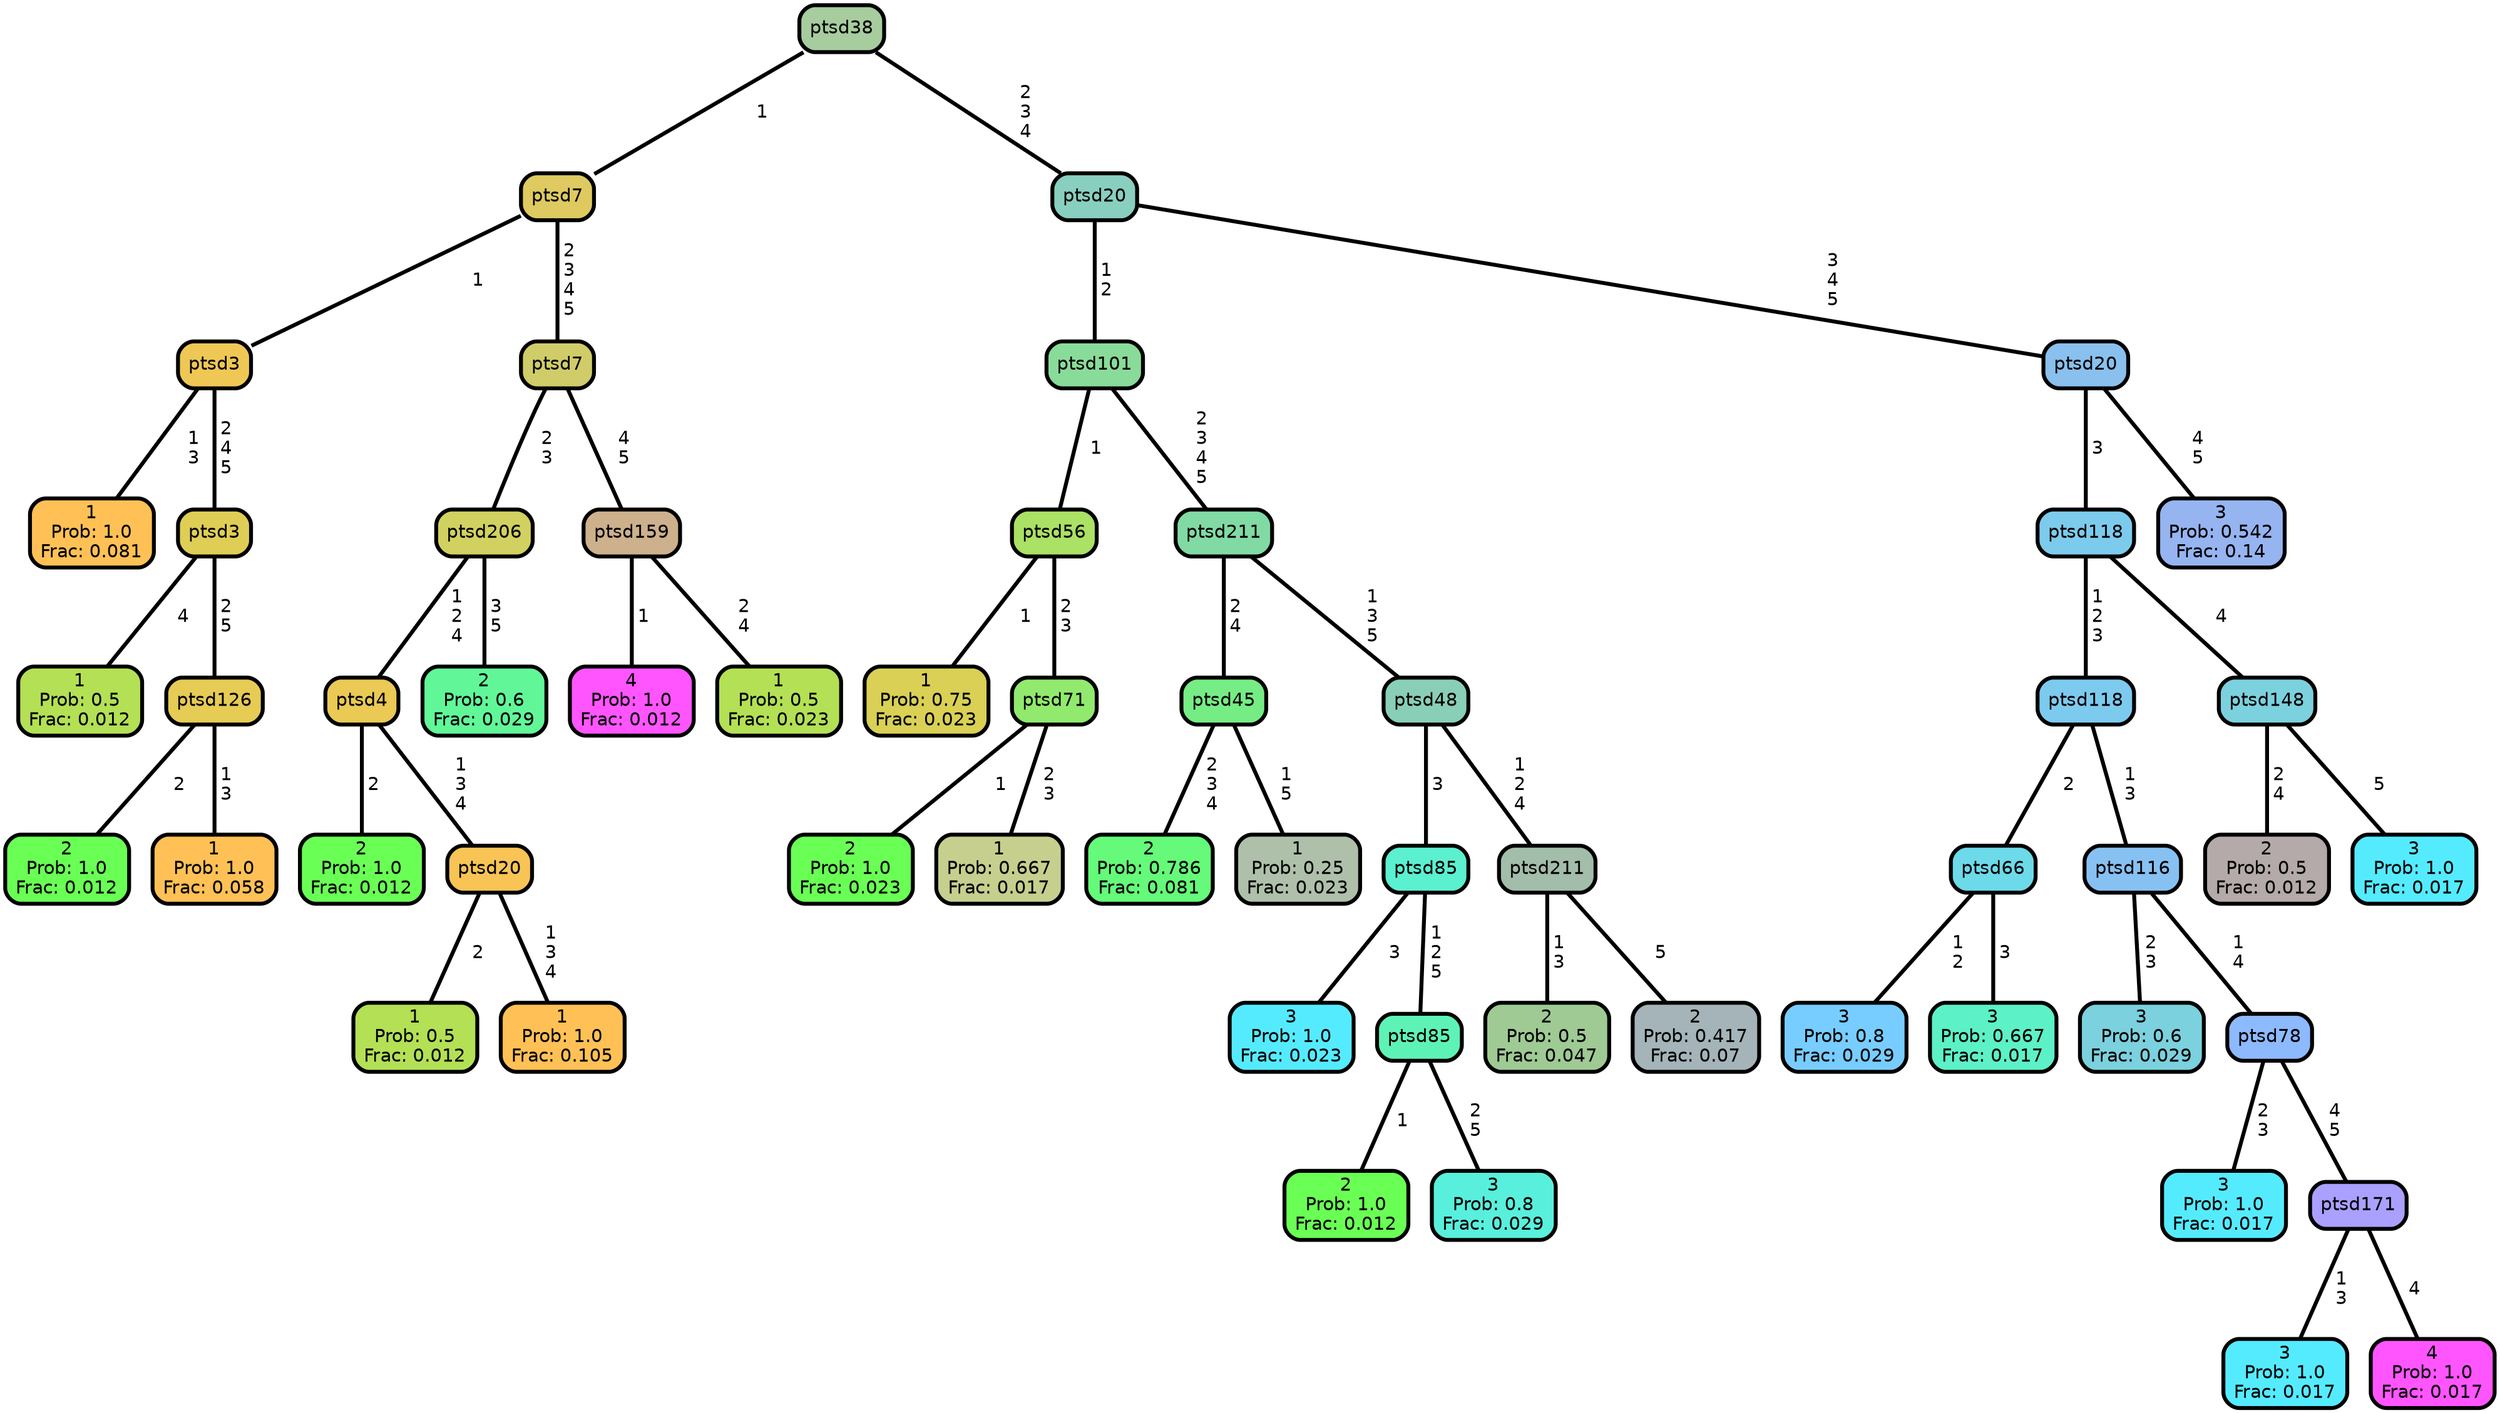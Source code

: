 graph Tree {
node [shape=box, style="filled, rounded",color="black",penwidth="3",fontcolor="black",                 fontname=helvetica] ;
graph [ranksep="0 equally", splines=straight,                 bgcolor=transparent, dpi=200] ;
edge [fontname=helvetica, color=black] ;
0 [label="1
Prob: 1.0
Frac: 0.081", fillcolor="#ffc155"] ;
1 [label="ptsd3", fillcolor="#efc755"] ;
2 [label="1
Prob: 0.5
Frac: 0.012", fillcolor="#b4e055"] ;
3 [label="ptsd3", fillcolor="#dfce55"] ;
4 [label="2
Prob: 1.0
Frac: 0.012", fillcolor="#6aff55"] ;
5 [label="ptsd126", fillcolor="#e6cb55"] ;
6 [label="1
Prob: 1.0
Frac: 0.058", fillcolor="#ffc155"] ;
7 [label="ptsd7", fillcolor="#deca60"] ;
8 [label="2
Prob: 1.0
Frac: 0.012", fillcolor="#6aff55"] ;
9 [label="ptsd4", fillcolor="#eac955"] ;
10 [label="1
Prob: 0.5
Frac: 0.012", fillcolor="#b4e055"] ;
11 [label="ptsd20", fillcolor="#f7c455"] ;
12 [label="1
Prob: 1.0
Frac: 0.105", fillcolor="#ffc155"] ;
13 [label="ptsd206", fillcolor="#d1d161"] ;
14 [label="2
Prob: 0.6
Frac: 0.029", fillcolor="#61f799"] ;
15 [label="ptsd7", fillcolor="#d0cc69"] ;
16 [label="4
Prob: 1.0
Frac: 0.012", fillcolor="#ff55ff"] ;
17 [label="ptsd159", fillcolor="#cdb18d"] ;
18 [label="1
Prob: 0.5
Frac: 0.023", fillcolor="#b4e055"] ;
19 [label="ptsd38", fillcolor="#a7cd9e"] ;
20 [label="1
Prob: 0.75
Frac: 0.023", fillcolor="#d9d055"] ;
21 [label="ptsd56", fillcolor="#abe164"] ;
22 [label="2
Prob: 1.0
Frac: 0.023", fillcolor="#6aff55"] ;
23 [label="ptsd71", fillcolor="#91ea6d"] ;
24 [label="1
Prob: 0.667
Frac: 0.017", fillcolor="#c6cf8d"] ;
25 [label="ptsd101", fillcolor="#89db99"] ;
26 [label="2
Prob: 0.786
Frac: 0.081", fillcolor="#65fa79"] ;
27 [label="ptsd45", fillcolor="#75ed84"] ;
28 [label="1
Prob: 0.25
Frac: 0.023", fillcolor="#afc0aa"] ;
29 [label="ptsd211", fillcolor="#81daa4"] ;
30 [label="3
Prob: 1.0
Frac: 0.023", fillcolor="#55ebff"] ;
31 [label="ptsd85", fillcolor="#5af0d0"] ;
32 [label="2
Prob: 1.0
Frac: 0.012", fillcolor="#6aff55"] ;
33 [label="ptsd85", fillcolor="#5ef3b6"] ;
34 [label="3
Prob: 0.8
Frac: 0.029", fillcolor="#59efdd"] ;
35 [label="ptsd48", fillcolor="#89cfb7"] ;
36 [label="2
Prob: 0.5
Frac: 0.047", fillcolor="#9fca94"] ;
37 [label="ptsd211", fillcolor="#a2bdaa"] ;
38 [label="2
Prob: 0.417
Frac: 0.07", fillcolor="#a4b4b8"] ;
39 [label="ptsd20", fillcolor="#89cfc0"] ;
40 [label="3
Prob: 0.8
Frac: 0.029", fillcolor="#77cdff"] ;
41 [label="ptsd66", fillcolor="#6cdae9"] ;
42 [label="3
Prob: 0.667
Frac: 0.017", fillcolor="#5cf1c6"] ;
43 [label="ptsd118", fillcolor="#7dcaef"] ;
44 [label="3
Prob: 0.6
Frac: 0.029", fillcolor="#7bd1dd"] ;
45 [label="ptsd116", fillcolor="#87c1f2"] ;
46 [label="3
Prob: 1.0
Frac: 0.017", fillcolor="#55ebff"] ;
47 [label="ptsd78", fillcolor="#8db9ff"] ;
48 [label="3
Prob: 1.0
Frac: 0.017", fillcolor="#55ebff"] ;
49 [label="ptsd171", fillcolor="#aaa0ff"] ;
50 [label="4
Prob: 1.0
Frac: 0.017", fillcolor="#ff55ff"] ;
51 [label="ptsd118", fillcolor="#7dcbec"] ;
52 [label="2
Prob: 0.5
Frac: 0.012", fillcolor="#b4aaaa"] ;
53 [label="ptsd148", fillcolor="#7bd1dd"] ;
54 [label="3
Prob: 1.0
Frac: 0.017", fillcolor="#55ebff"] ;
55 [label="ptsd20", fillcolor="#89c0ee"] ;
56 [label="3
Prob: 0.542
Frac: 0.14", fillcolor="#96b4f0"] ;
1 -- 0 [label=" 1\n 3",penwidth=3] ;
1 -- 3 [label=" 2\n 4\n 5",penwidth=3] ;
3 -- 2 [label=" 4",penwidth=3] ;
3 -- 5 [label=" 2\n 5",penwidth=3] ;
5 -- 4 [label=" 2",penwidth=3] ;
5 -- 6 [label=" 1\n 3",penwidth=3] ;
7 -- 1 [label=" 1",penwidth=3] ;
7 -- 15 [label=" 2\n 3\n 4\n 5",penwidth=3] ;
9 -- 8 [label=" 2",penwidth=3] ;
9 -- 11 [label=" 1\n 3\n 4",penwidth=3] ;
11 -- 10 [label=" 2",penwidth=3] ;
11 -- 12 [label=" 1\n 3\n 4",penwidth=3] ;
13 -- 9 [label=" 1\n 2\n 4",penwidth=3] ;
13 -- 14 [label=" 3\n 5",penwidth=3] ;
15 -- 13 [label=" 2\n 3",penwidth=3] ;
15 -- 17 [label=" 4\n 5",penwidth=3] ;
17 -- 16 [label=" 1",penwidth=3] ;
17 -- 18 [label=" 2\n 4",penwidth=3] ;
19 -- 7 [label=" 1",penwidth=3] ;
19 -- 39 [label=" 2\n 3\n 4",penwidth=3] ;
21 -- 20 [label=" 1",penwidth=3] ;
21 -- 23 [label=" 2\n 3",penwidth=3] ;
23 -- 22 [label=" 1",penwidth=3] ;
23 -- 24 [label=" 2\n 3",penwidth=3] ;
25 -- 21 [label=" 1",penwidth=3] ;
25 -- 29 [label=" 2\n 3\n 4\n 5",penwidth=3] ;
27 -- 26 [label=" 2\n 3\n 4",penwidth=3] ;
27 -- 28 [label=" 1\n 5",penwidth=3] ;
29 -- 27 [label=" 2\n 4",penwidth=3] ;
29 -- 35 [label=" 1\n 3\n 5",penwidth=3] ;
31 -- 30 [label=" 3",penwidth=3] ;
31 -- 33 [label=" 1\n 2\n 5",penwidth=3] ;
33 -- 32 [label=" 1",penwidth=3] ;
33 -- 34 [label=" 2\n 5",penwidth=3] ;
35 -- 31 [label=" 3",penwidth=3] ;
35 -- 37 [label=" 1\n 2\n 4",penwidth=3] ;
37 -- 36 [label=" 1\n 3",penwidth=3] ;
37 -- 38 [label=" 5",penwidth=3] ;
39 -- 25 [label=" 1\n 2",penwidth=3] ;
39 -- 55 [label=" 3\n 4\n 5",penwidth=3] ;
41 -- 40 [label=" 1\n 2",penwidth=3] ;
41 -- 42 [label=" 3",penwidth=3] ;
43 -- 41 [label=" 2",penwidth=3] ;
43 -- 45 [label=" 1\n 3",penwidth=3] ;
45 -- 44 [label=" 2\n 3",penwidth=3] ;
45 -- 47 [label=" 1\n 4",penwidth=3] ;
47 -- 46 [label=" 2\n 3",penwidth=3] ;
47 -- 49 [label=" 4\n 5",penwidth=3] ;
49 -- 48 [label=" 1\n 3",penwidth=3] ;
49 -- 50 [label=" 4",penwidth=3] ;
51 -- 43 [label=" 1\n 2\n 3",penwidth=3] ;
51 -- 53 [label=" 4",penwidth=3] ;
53 -- 52 [label=" 2\n 4",penwidth=3] ;
53 -- 54 [label=" 5",penwidth=3] ;
55 -- 51 [label=" 3",penwidth=3] ;
55 -- 56 [label=" 4\n 5",penwidth=3] ;
{rank = same;}}